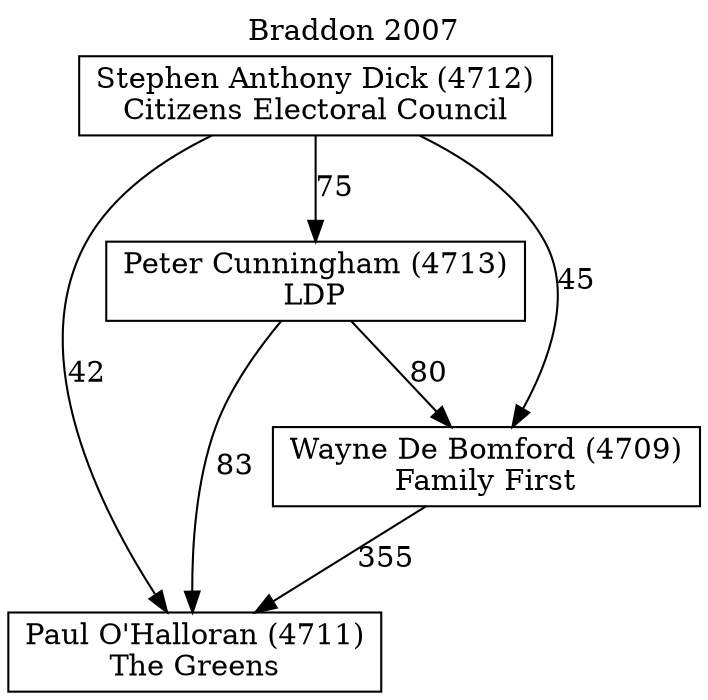 // House preference flow
digraph "Paul O'Halloran (4711)_Braddon_2007" {
	graph [label="Braddon 2007" labelloc=t mclimit=10]
	node [shape=box]
	"Paul O'Halloran (4711)" [label="Paul O'Halloran (4711)
The Greens"]
	"Peter Cunningham (4713)" [label="Peter Cunningham (4713)
LDP"]
	"Stephen Anthony Dick (4712)" [label="Stephen Anthony Dick (4712)
Citizens Electoral Council"]
	"Wayne De Bomford (4709)" [label="Wayne De Bomford (4709)
Family First"]
	"Peter Cunningham (4713)" -> "Paul O'Halloran (4711)" [label=83]
	"Peter Cunningham (4713)" -> "Wayne De Bomford (4709)" [label=80]
	"Stephen Anthony Dick (4712)" -> "Paul O'Halloran (4711)" [label=42]
	"Stephen Anthony Dick (4712)" -> "Peter Cunningham (4713)" [label=75]
	"Stephen Anthony Dick (4712)" -> "Wayne De Bomford (4709)" [label=45]
	"Wayne De Bomford (4709)" -> "Paul O'Halloran (4711)" [label=355]
}
